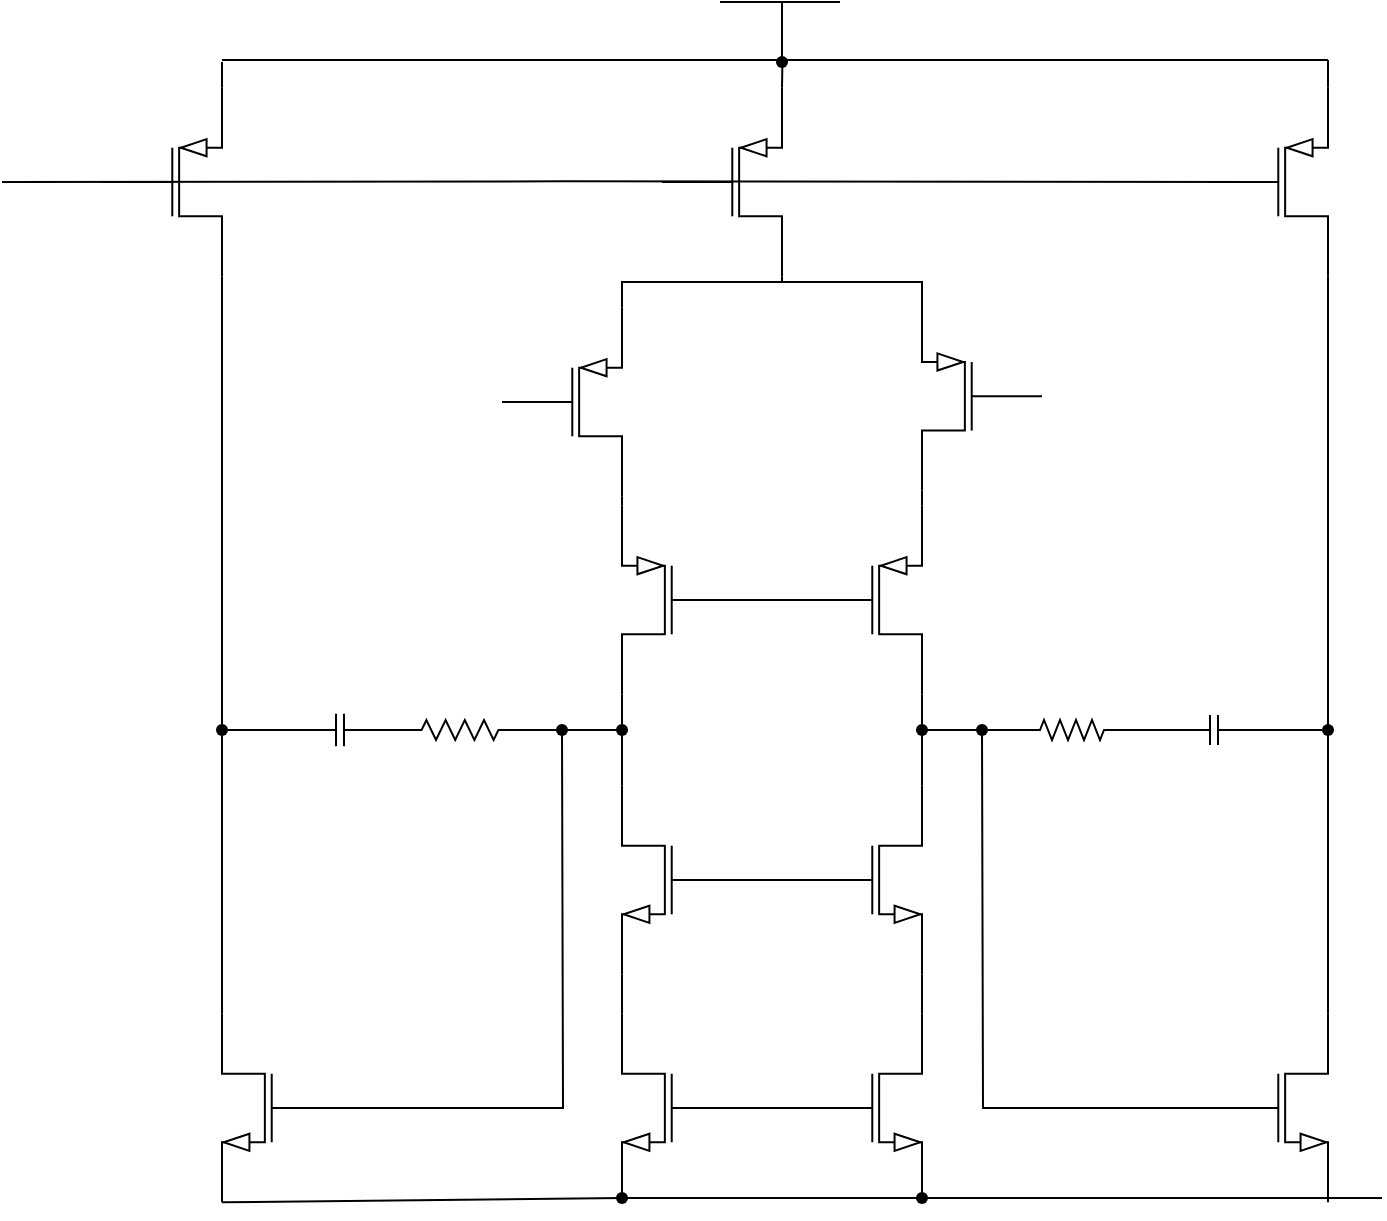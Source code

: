 <mxfile version="24.9.3">
  <diagram name="第 1 页" id="_vfEqkuIPtF0k-6MjBZb">
    <mxGraphModel dx="893" dy="487" grid="1" gridSize="10" guides="1" tooltips="1" connect="1" arrows="1" fold="1" page="1" pageScale="1" pageWidth="827" pageHeight="1169" math="0" shadow="0">
      <root>
        <mxCell id="0" />
        <mxCell id="1" parent="0" />
        <mxCell id="2-OeauLspyQQJwICCulJ-5" style="edgeStyle=orthogonalEdgeStyle;rounded=0;orthogonalLoop=1;jettySize=auto;html=1;exitX=1;exitY=0;exitDx=0;exitDy=0;exitPerimeter=0;endArrow=none;endFill=0;" edge="1" parent="1" source="2-OeauLspyQQJwICCulJ-1">
          <mxGeometry relative="1" as="geometry">
            <mxPoint x="420.2" y="91" as="targetPoint" />
          </mxGeometry>
        </mxCell>
        <mxCell id="2-OeauLspyQQJwICCulJ-1" value="" style="verticalLabelPosition=bottom;shadow=0;dashed=0;align=center;html=1;verticalAlign=top;shape=mxgraph.electrical.transistors.pmos;pointerEvents=1;" vertex="1" parent="1">
          <mxGeometry x="360" y="101" width="60" height="100" as="geometry" />
        </mxCell>
        <mxCell id="2-OeauLspyQQJwICCulJ-2" value="" style="endArrow=none;html=1;rounded=0;" edge="1" parent="1">
          <mxGeometry width="50" height="50" relative="1" as="geometry">
            <mxPoint x="389" y="61" as="sourcePoint" />
            <mxPoint x="449" y="61" as="targetPoint" />
          </mxGeometry>
        </mxCell>
        <mxCell id="2-OeauLspyQQJwICCulJ-3" value="" style="endArrow=none;html=1;rounded=0;" edge="1" parent="1">
          <mxGeometry width="50" height="50" relative="1" as="geometry">
            <mxPoint x="140" y="90" as="sourcePoint" />
            <mxPoint x="693" y="90" as="targetPoint" />
            <Array as="points">
              <mxPoint x="420" y="90" />
            </Array>
          </mxGeometry>
        </mxCell>
        <mxCell id="2-OeauLspyQQJwICCulJ-4" value="" style="endArrow=none;html=1;rounded=0;" edge="1" parent="1" source="2-OeauLspyQQJwICCulJ-11">
          <mxGeometry width="50" height="50" relative="1" as="geometry">
            <mxPoint x="420" y="91" as="sourcePoint" />
            <mxPoint x="420" y="61" as="targetPoint" />
          </mxGeometry>
        </mxCell>
        <mxCell id="2-OeauLspyQQJwICCulJ-6" value="" style="verticalLabelPosition=bottom;shadow=0;dashed=0;align=center;html=1;verticalAlign=top;shape=mxgraph.electrical.transistors.pmos;pointerEvents=1;" vertex="1" parent="1">
          <mxGeometry x="80" y="101" width="60" height="100" as="geometry" />
        </mxCell>
        <mxCell id="2-OeauLspyQQJwICCulJ-10" value="" style="endArrow=none;html=1;rounded=0;" edge="1" parent="1" target="2-OeauLspyQQJwICCulJ-11">
          <mxGeometry width="50" height="50" relative="1" as="geometry">
            <mxPoint x="420" y="91" as="sourcePoint" />
            <mxPoint x="420" y="61" as="targetPoint" />
          </mxGeometry>
        </mxCell>
        <mxCell id="2-OeauLspyQQJwICCulJ-11" value="" style="shape=waypoint;sketch=0;fillStyle=solid;size=6;pointerEvents=1;points=[];fillColor=none;resizable=0;rotatable=0;perimeter=centerPerimeter;snapToPoint=1;fontFamily=Helvetica;fontSize=11;fontColor=default;labelBackgroundColor=default;" vertex="1" parent="1">
          <mxGeometry x="410" y="81" width="20" height="20" as="geometry" />
        </mxCell>
        <mxCell id="2-OeauLspyQQJwICCulJ-16" style="edgeStyle=orthogonalEdgeStyle;shape=connector;rounded=0;orthogonalLoop=1;jettySize=auto;html=1;exitX=1;exitY=0;exitDx=0;exitDy=0;exitPerimeter=0;strokeColor=default;align=center;verticalAlign=middle;fontFamily=Helvetica;fontSize=11;fontColor=default;labelBackgroundColor=default;endArrow=none;endFill=0;entryX=1;entryY=1;entryDx=0;entryDy=0;entryPerimeter=0;" edge="1" parent="1" source="2-OeauLspyQQJwICCulJ-13" target="2-OeauLspyQQJwICCulJ-1">
          <mxGeometry relative="1" as="geometry">
            <mxPoint x="339.667" y="201.0" as="targetPoint" />
            <Array as="points">
              <mxPoint x="340" y="201" />
              <mxPoint x="420" y="201" />
            </Array>
          </mxGeometry>
        </mxCell>
        <mxCell id="2-OeauLspyQQJwICCulJ-13" value="" style="verticalLabelPosition=bottom;shadow=0;dashed=0;align=center;html=1;verticalAlign=top;shape=mxgraph.electrical.transistors.pmos;pointerEvents=1;" vertex="1" parent="1">
          <mxGeometry x="280" y="211" width="60" height="100" as="geometry" />
        </mxCell>
        <mxCell id="2-OeauLspyQQJwICCulJ-18" style="edgeStyle=orthogonalEdgeStyle;shape=connector;rounded=0;orthogonalLoop=1;jettySize=auto;html=1;exitX=1;exitY=0;exitDx=0;exitDy=0;exitPerimeter=0;strokeColor=default;align=center;verticalAlign=middle;fontFamily=Helvetica;fontSize=11;fontColor=default;labelBackgroundColor=default;endArrow=none;endFill=0;" edge="1" parent="1" source="2-OeauLspyQQJwICCulJ-17">
          <mxGeometry relative="1" as="geometry">
            <mxPoint x="420" y="201" as="targetPoint" />
            <Array as="points">
              <mxPoint x="490" y="201" />
            </Array>
          </mxGeometry>
        </mxCell>
        <mxCell id="2-OeauLspyQQJwICCulJ-17" value="" style="verticalLabelPosition=bottom;shadow=0;dashed=0;align=center;html=1;verticalAlign=top;shape=mxgraph.electrical.transistors.pmos;pointerEvents=1;flipV=0;flipH=1;" vertex="1" parent="1">
          <mxGeometry x="490" y="208.14" width="60" height="100" as="geometry" />
        </mxCell>
        <mxCell id="2-OeauLspyQQJwICCulJ-19" value="" style="verticalLabelPosition=bottom;shadow=0;dashed=0;align=center;html=1;verticalAlign=top;shape=mxgraph.electrical.transistors.pmos;pointerEvents=1;flipV=0;flipH=1;" vertex="1" parent="1">
          <mxGeometry x="340" y="310" width="60" height="100" as="geometry" />
        </mxCell>
        <mxCell id="2-OeauLspyQQJwICCulJ-30" value="" style="edgeStyle=orthogonalEdgeStyle;shape=connector;rounded=0;orthogonalLoop=1;jettySize=auto;html=1;strokeColor=default;align=center;verticalAlign=middle;fontFamily=Helvetica;fontSize=11;fontColor=default;labelBackgroundColor=default;endArrow=none;endFill=0;" edge="1" parent="1" source="2-OeauLspyQQJwICCulJ-20" target="2-OeauLspyQQJwICCulJ-19">
          <mxGeometry relative="1" as="geometry" />
        </mxCell>
        <mxCell id="2-OeauLspyQQJwICCulJ-20" value="" style="verticalLabelPosition=bottom;shadow=0;dashed=0;align=center;html=1;verticalAlign=top;shape=mxgraph.electrical.transistors.pmos;pointerEvents=1;" vertex="1" parent="1">
          <mxGeometry x="430" y="310" width="60" height="100" as="geometry" />
        </mxCell>
        <mxCell id="2-OeauLspyQQJwICCulJ-29" value="" style="edgeStyle=orthogonalEdgeStyle;shape=connector;rounded=0;orthogonalLoop=1;jettySize=auto;html=1;strokeColor=default;align=center;verticalAlign=middle;fontFamily=Helvetica;fontSize=11;fontColor=default;labelBackgroundColor=default;endArrow=none;endFill=0;" edge="1" parent="1" source="2-OeauLspyQQJwICCulJ-21" target="2-OeauLspyQQJwICCulJ-22">
          <mxGeometry relative="1" as="geometry" />
        </mxCell>
        <mxCell id="2-OeauLspyQQJwICCulJ-21" value="" style="verticalLabelPosition=bottom;shadow=0;dashed=0;align=center;html=1;verticalAlign=top;shape=mxgraph.electrical.transistors.nmos;pointerEvents=1;fontFamily=Helvetica;fontSize=11;fontColor=default;labelBackgroundColor=default;" vertex="1" parent="1">
          <mxGeometry x="430" y="450" width="60" height="100" as="geometry" />
        </mxCell>
        <mxCell id="2-OeauLspyQQJwICCulJ-22" value="" style="verticalLabelPosition=bottom;shadow=0;dashed=0;align=center;html=1;verticalAlign=top;shape=mxgraph.electrical.transistors.nmos;pointerEvents=1;fontFamily=Helvetica;fontSize=11;fontColor=default;labelBackgroundColor=default;flipH=1;" vertex="1" parent="1">
          <mxGeometry x="340" y="450" width="60" height="100" as="geometry" />
        </mxCell>
        <mxCell id="2-OeauLspyQQJwICCulJ-28" value="" style="edgeStyle=orthogonalEdgeStyle;shape=connector;rounded=0;orthogonalLoop=1;jettySize=auto;html=1;strokeColor=default;align=center;verticalAlign=middle;fontFamily=Helvetica;fontSize=11;fontColor=default;labelBackgroundColor=default;endArrow=none;endFill=0;" edge="1" parent="1" source="2-OeauLspyQQJwICCulJ-23" target="2-OeauLspyQQJwICCulJ-24">
          <mxGeometry relative="1" as="geometry" />
        </mxCell>
        <mxCell id="2-OeauLspyQQJwICCulJ-23" value="" style="verticalLabelPosition=bottom;shadow=0;dashed=0;align=center;html=1;verticalAlign=top;shape=mxgraph.electrical.transistors.nmos;pointerEvents=1;fontFamily=Helvetica;fontSize=11;fontColor=default;labelBackgroundColor=default;flipH=1;" vertex="1" parent="1">
          <mxGeometry x="340" y="564" width="60" height="100" as="geometry" />
        </mxCell>
        <mxCell id="2-OeauLspyQQJwICCulJ-24" value="" style="verticalLabelPosition=bottom;shadow=0;dashed=0;align=center;html=1;verticalAlign=top;shape=mxgraph.electrical.transistors.nmos;pointerEvents=1;fontFamily=Helvetica;fontSize=11;fontColor=default;labelBackgroundColor=default;flipH=0;" vertex="1" parent="1">
          <mxGeometry x="430" y="564" width="60" height="100" as="geometry" />
        </mxCell>
        <mxCell id="2-OeauLspyQQJwICCulJ-25" style="edgeStyle=orthogonalEdgeStyle;shape=connector;rounded=0;orthogonalLoop=1;jettySize=auto;html=1;exitX=1;exitY=1;exitDx=0;exitDy=0;exitPerimeter=0;entryX=1;entryY=0;entryDx=0;entryDy=0;entryPerimeter=0;strokeColor=default;align=center;verticalAlign=middle;fontFamily=Helvetica;fontSize=11;fontColor=default;labelBackgroundColor=default;endArrow=none;endFill=0;" edge="1" parent="1" source="2-OeauLspyQQJwICCulJ-13" target="2-OeauLspyQQJwICCulJ-19">
          <mxGeometry relative="1" as="geometry" />
        </mxCell>
        <mxCell id="2-OeauLspyQQJwICCulJ-26" style="edgeStyle=orthogonalEdgeStyle;shape=connector;rounded=0;orthogonalLoop=1;jettySize=auto;html=1;exitDx=0;exitDy=0;exitPerimeter=0;entryX=1;entryY=0;entryDx=0;entryDy=0;entryPerimeter=0;strokeColor=default;align=center;verticalAlign=middle;fontFamily=Helvetica;fontSize=11;fontColor=default;labelBackgroundColor=default;endArrow=none;endFill=0;" edge="1" parent="1" source="2-OeauLspyQQJwICCulJ-56" target="2-OeauLspyQQJwICCulJ-22">
          <mxGeometry relative="1" as="geometry" />
        </mxCell>
        <mxCell id="2-OeauLspyQQJwICCulJ-27" style="edgeStyle=orthogonalEdgeStyle;shape=connector;rounded=0;orthogonalLoop=1;jettySize=auto;html=1;exitX=1;exitY=1;exitDx=0;exitDy=0;exitPerimeter=0;entryX=1;entryY=0;entryDx=0;entryDy=0;entryPerimeter=0;strokeColor=default;align=center;verticalAlign=middle;fontFamily=Helvetica;fontSize=11;fontColor=default;labelBackgroundColor=default;endArrow=none;endFill=0;" edge="1" parent="1" source="2-OeauLspyQQJwICCulJ-22" target="2-OeauLspyQQJwICCulJ-23">
          <mxGeometry relative="1" as="geometry" />
        </mxCell>
        <mxCell id="2-OeauLspyQQJwICCulJ-32" style="edgeStyle=orthogonalEdgeStyle;shape=connector;rounded=0;orthogonalLoop=1;jettySize=auto;html=1;exitX=1;exitY=0;exitDx=0;exitDy=0;exitPerimeter=0;entryX=1;entryY=1;entryDx=0;entryDy=0;entryPerimeter=0;strokeColor=default;align=center;verticalAlign=middle;fontFamily=Helvetica;fontSize=11;fontColor=default;labelBackgroundColor=default;endArrow=none;endFill=0;" edge="1" parent="1" source="2-OeauLspyQQJwICCulJ-20" target="2-OeauLspyQQJwICCulJ-17">
          <mxGeometry relative="1" as="geometry" />
        </mxCell>
        <mxCell id="2-OeauLspyQQJwICCulJ-33" style="edgeStyle=orthogonalEdgeStyle;shape=connector;rounded=0;orthogonalLoop=1;jettySize=auto;html=1;exitDx=0;exitDy=0;exitPerimeter=0;entryX=1;entryY=0;entryDx=0;entryDy=0;entryPerimeter=0;strokeColor=default;align=center;verticalAlign=middle;fontFamily=Helvetica;fontSize=11;fontColor=default;labelBackgroundColor=default;endArrow=none;endFill=0;" edge="1" parent="1" source="2-OeauLspyQQJwICCulJ-49" target="2-OeauLspyQQJwICCulJ-21">
          <mxGeometry relative="1" as="geometry" />
        </mxCell>
        <mxCell id="2-OeauLspyQQJwICCulJ-34" style="edgeStyle=orthogonalEdgeStyle;shape=connector;rounded=0;orthogonalLoop=1;jettySize=auto;html=1;exitX=1;exitY=1;exitDx=0;exitDy=0;exitPerimeter=0;entryX=1;entryY=0;entryDx=0;entryDy=0;entryPerimeter=0;strokeColor=default;align=center;verticalAlign=middle;fontFamily=Helvetica;fontSize=11;fontColor=default;labelBackgroundColor=default;endArrow=none;endFill=0;" edge="1" parent="1" source="2-OeauLspyQQJwICCulJ-21" target="2-OeauLspyQQJwICCulJ-24">
          <mxGeometry relative="1" as="geometry" />
        </mxCell>
        <mxCell id="2-OeauLspyQQJwICCulJ-35" value="" style="endArrow=none;html=1;rounded=0;" edge="1" parent="1">
          <mxGeometry width="50" height="50" relative="1" as="geometry">
            <mxPoint x="490" y="659" as="sourcePoint" />
            <mxPoint x="720" y="659" as="targetPoint" />
            <Array as="points">
              <mxPoint x="370" y="659" />
            </Array>
          </mxGeometry>
        </mxCell>
        <mxCell id="2-OeauLspyQQJwICCulJ-37" value="" style="endArrow=none;html=1;rounded=0;exitX=1;exitY=1;exitDx=0;exitDy=0;exitPerimeter=0;" edge="1" parent="1" source="2-OeauLspyQQJwICCulJ-47" target="2-OeauLspyQQJwICCulJ-36">
          <mxGeometry width="50" height="50" relative="1" as="geometry">
            <mxPoint x="40" y="659" as="sourcePoint" />
            <mxPoint x="720" y="661" as="targetPoint" />
            <Array as="points" />
          </mxGeometry>
        </mxCell>
        <mxCell id="2-OeauLspyQQJwICCulJ-36" value="" style="shape=waypoint;sketch=0;fillStyle=solid;size=6;pointerEvents=1;points=[];fillColor=none;resizable=0;rotatable=0;perimeter=centerPerimeter;snapToPoint=1;fontFamily=Helvetica;fontSize=11;fontColor=default;labelBackgroundColor=default;" vertex="1" parent="1">
          <mxGeometry x="330" y="649" width="20" height="20" as="geometry" />
        </mxCell>
        <mxCell id="2-OeauLspyQQJwICCulJ-39" value="" style="endArrow=none;html=1;rounded=0;" edge="1" parent="1" source="2-OeauLspyQQJwICCulJ-36" target="2-OeauLspyQQJwICCulJ-38">
          <mxGeometry width="50" height="50" relative="1" as="geometry">
            <mxPoint x="340" y="659" as="sourcePoint" />
            <mxPoint x="720" y="661" as="targetPoint" />
            <Array as="points" />
          </mxGeometry>
        </mxCell>
        <mxCell id="2-OeauLspyQQJwICCulJ-38" value="" style="shape=waypoint;sketch=0;fillStyle=solid;size=6;pointerEvents=1;points=[];fillColor=none;resizable=0;rotatable=0;perimeter=centerPerimeter;snapToPoint=1;fontFamily=Helvetica;fontSize=11;fontColor=default;labelBackgroundColor=default;" vertex="1" parent="1">
          <mxGeometry x="480" y="649" width="20" height="20" as="geometry" />
        </mxCell>
        <mxCell id="2-OeauLspyQQJwICCulJ-45" style="edgeStyle=orthogonalEdgeStyle;shape=connector;rounded=0;orthogonalLoop=1;jettySize=auto;html=1;exitX=1;exitY=0;exitDx=0;exitDy=0;exitPerimeter=0;entryX=0.271;entryY=0.272;entryDx=0;entryDy=0;entryPerimeter=0;strokeColor=default;align=center;verticalAlign=middle;fontFamily=Helvetica;fontSize=11;fontColor=default;labelBackgroundColor=default;endArrow=none;endFill=0;" edge="1" parent="1" source="2-OeauLspyQQJwICCulJ-6">
          <mxGeometry relative="1" as="geometry">
            <mxPoint x="140" y="91" as="targetPoint" />
          </mxGeometry>
        </mxCell>
        <mxCell id="2-OeauLspyQQJwICCulJ-78" style="edgeStyle=orthogonalEdgeStyle;shape=connector;rounded=0;orthogonalLoop=1;jettySize=auto;html=1;exitX=0;exitY=0.5;exitDx=0;exitDy=0;exitPerimeter=0;strokeColor=default;align=center;verticalAlign=middle;fontFamily=Helvetica;fontSize=11;fontColor=default;labelBackgroundColor=default;endArrow=none;endFill=0;" edge="1" parent="1" source="2-OeauLspyQQJwICCulJ-47">
          <mxGeometry relative="1" as="geometry">
            <mxPoint x="310" y="425" as="targetPoint" />
          </mxGeometry>
        </mxCell>
        <mxCell id="2-OeauLspyQQJwICCulJ-47" value="" style="verticalLabelPosition=bottom;shadow=0;dashed=0;align=center;html=1;verticalAlign=top;shape=mxgraph.electrical.transistors.nmos;pointerEvents=1;fontFamily=Helvetica;fontSize=11;fontColor=default;labelBackgroundColor=default;flipH=1;" vertex="1" parent="1">
          <mxGeometry x="140" y="564" width="60" height="100" as="geometry" />
        </mxCell>
        <mxCell id="2-OeauLspyQQJwICCulJ-48" value="" style="shape=waypoint;sketch=0;fillStyle=solid;size=6;pointerEvents=1;points=[];fillColor=none;resizable=0;rotatable=0;perimeter=centerPerimeter;snapToPoint=1;fontFamily=Helvetica;fontSize=11;fontColor=default;labelBackgroundColor=default;" vertex="1" parent="1">
          <mxGeometry x="683" y="415.01" width="20" height="20" as="geometry" />
        </mxCell>
        <mxCell id="2-OeauLspyQQJwICCulJ-52" style="edgeStyle=orthogonalEdgeStyle;shape=connector;rounded=0;orthogonalLoop=1;jettySize=auto;html=1;exitDx=0;exitDy=0;exitPerimeter=0;strokeColor=default;align=center;verticalAlign=middle;fontFamily=Helvetica;fontSize=11;fontColor=default;labelBackgroundColor=default;endArrow=none;endFill=0;" edge="1" parent="1" source="2-OeauLspyQQJwICCulJ-80">
          <mxGeometry relative="1" as="geometry">
            <mxPoint x="340" y="425.103" as="targetPoint" />
          </mxGeometry>
        </mxCell>
        <mxCell id="2-OeauLspyQQJwICCulJ-50" value="" style="pointerEvents=1;verticalLabelPosition=bottom;shadow=0;dashed=0;align=center;html=1;verticalAlign=top;shape=mxgraph.electrical.resistors.resistor_2;fontFamily=Helvetica;fontSize=11;fontColor=default;labelBackgroundColor=default;" vertex="1" parent="1">
          <mxGeometry x="229" y="420" width="60" height="10" as="geometry" />
        </mxCell>
        <mxCell id="2-OeauLspyQQJwICCulJ-55" style="edgeStyle=orthogonalEdgeStyle;shape=connector;rounded=0;orthogonalLoop=1;jettySize=auto;html=1;exitX=0;exitY=0.5;exitDx=0;exitDy=0;exitPerimeter=0;strokeColor=default;align=center;verticalAlign=middle;fontFamily=Helvetica;fontSize=11;fontColor=default;labelBackgroundColor=default;endArrow=none;endFill=0;" edge="1" parent="1" source="2-OeauLspyQQJwICCulJ-53" target="2-OeauLspyQQJwICCulJ-49">
          <mxGeometry relative="1" as="geometry" />
        </mxCell>
        <mxCell id="2-OeauLspyQQJwICCulJ-53" value="" style="pointerEvents=1;verticalLabelPosition=bottom;shadow=0;dashed=0;align=center;html=1;verticalAlign=top;shape=mxgraph.electrical.resistors.resistor_2;fontFamily=Helvetica;fontSize=11;fontColor=default;labelBackgroundColor=default;" vertex="1" parent="1">
          <mxGeometry x="540" y="420" width="50" height="10" as="geometry" />
        </mxCell>
        <mxCell id="2-OeauLspyQQJwICCulJ-54" value="" style="edgeStyle=orthogonalEdgeStyle;shape=connector;rounded=0;orthogonalLoop=1;jettySize=auto;html=1;exitX=1;exitY=1;exitDx=0;exitDy=0;exitPerimeter=0;entryDx=0;entryDy=0;entryPerimeter=0;strokeColor=default;align=center;verticalAlign=middle;fontFamily=Helvetica;fontSize=11;fontColor=default;labelBackgroundColor=default;endArrow=none;endFill=0;" edge="1" parent="1" source="2-OeauLspyQQJwICCulJ-20" target="2-OeauLspyQQJwICCulJ-49">
          <mxGeometry relative="1" as="geometry">
            <mxPoint x="490" y="407" as="sourcePoint" />
            <mxPoint x="490" y="453" as="targetPoint" />
          </mxGeometry>
        </mxCell>
        <mxCell id="2-OeauLspyQQJwICCulJ-49" value="" style="shape=waypoint;sketch=0;fillStyle=solid;size=6;pointerEvents=1;points=[];fillColor=none;resizable=0;rotatable=0;perimeter=centerPerimeter;snapToPoint=1;fontFamily=Helvetica;fontSize=11;fontColor=default;labelBackgroundColor=default;" vertex="1" parent="1">
          <mxGeometry x="480" y="415" width="20" height="20" as="geometry" />
        </mxCell>
        <mxCell id="2-OeauLspyQQJwICCulJ-57" value="" style="edgeStyle=orthogonalEdgeStyle;shape=connector;rounded=0;orthogonalLoop=1;jettySize=auto;html=1;exitX=1;exitY=1;exitDx=0;exitDy=0;exitPerimeter=0;entryDx=0;entryDy=0;entryPerimeter=0;strokeColor=default;align=center;verticalAlign=middle;fontFamily=Helvetica;fontSize=11;fontColor=default;labelBackgroundColor=default;endArrow=none;endFill=0;" edge="1" parent="1" source="2-OeauLspyQQJwICCulJ-19" target="2-OeauLspyQQJwICCulJ-56">
          <mxGeometry relative="1" as="geometry">
            <mxPoint x="340" y="407" as="sourcePoint" />
            <mxPoint x="340" y="453" as="targetPoint" />
          </mxGeometry>
        </mxCell>
        <mxCell id="2-OeauLspyQQJwICCulJ-56" value="" style="shape=waypoint;sketch=0;fillStyle=solid;size=6;pointerEvents=1;points=[];fillColor=none;resizable=0;rotatable=0;perimeter=centerPerimeter;snapToPoint=1;fontFamily=Helvetica;fontSize=11;fontColor=default;labelBackgroundColor=default;" vertex="1" parent="1">
          <mxGeometry x="330" y="415" width="20" height="20" as="geometry" />
        </mxCell>
        <mxCell id="2-OeauLspyQQJwICCulJ-63" style="edgeStyle=orthogonalEdgeStyle;shape=connector;rounded=0;orthogonalLoop=1;jettySize=auto;html=1;exitX=0;exitY=0.5;exitDx=0;exitDy=0;exitPerimeter=0;strokeColor=default;align=center;verticalAlign=middle;fontFamily=Helvetica;fontSize=11;fontColor=default;labelBackgroundColor=default;endArrow=none;endFill=0;" edge="1" parent="1" source="2-OeauLspyQQJwICCulJ-58">
          <mxGeometry relative="1" as="geometry">
            <mxPoint x="140" y="425.103" as="targetPoint" />
          </mxGeometry>
        </mxCell>
        <mxCell id="2-OeauLspyQQJwICCulJ-58" value="" style="pointerEvents=1;verticalLabelPosition=bottom;shadow=0;dashed=0;align=center;html=1;verticalAlign=top;shape=mxgraph.electrical.capacitors.capacitor_1;fontFamily=Helvetica;fontSize=11;fontColor=default;labelBackgroundColor=default;" vertex="1" parent="1">
          <mxGeometry x="179" y="416.88" width="40" height="16.25" as="geometry" />
        </mxCell>
        <mxCell id="2-OeauLspyQQJwICCulJ-59" style="edgeStyle=orthogonalEdgeStyle;shape=connector;rounded=0;orthogonalLoop=1;jettySize=auto;html=1;exitX=1;exitY=0.5;exitDx=0;exitDy=0;exitPerimeter=0;entryX=0;entryY=0.5;entryDx=0;entryDy=0;entryPerimeter=0;strokeColor=default;align=center;verticalAlign=middle;fontFamily=Helvetica;fontSize=11;fontColor=default;labelBackgroundColor=default;endArrow=none;endFill=0;" edge="1" parent="1" source="2-OeauLspyQQJwICCulJ-58" target="2-OeauLspyQQJwICCulJ-50">
          <mxGeometry relative="1" as="geometry" />
        </mxCell>
        <mxCell id="2-OeauLspyQQJwICCulJ-74" style="edgeStyle=orthogonalEdgeStyle;shape=connector;rounded=0;orthogonalLoop=1;jettySize=auto;html=1;exitX=1;exitY=0.5;exitDx=0;exitDy=0;exitPerimeter=0;strokeColor=default;align=center;verticalAlign=middle;fontFamily=Helvetica;fontSize=11;fontColor=default;labelBackgroundColor=default;endArrow=none;endFill=0;" edge="1" parent="1" source="2-OeauLspyQQJwICCulJ-60">
          <mxGeometry relative="1" as="geometry">
            <mxPoint x="690.0" y="425.103" as="targetPoint" />
          </mxGeometry>
        </mxCell>
        <mxCell id="2-OeauLspyQQJwICCulJ-60" value="" style="pointerEvents=1;verticalLabelPosition=bottom;shadow=0;dashed=0;align=center;html=1;verticalAlign=top;shape=mxgraph.electrical.capacitors.capacitor_1;fontFamily=Helvetica;fontSize=11;fontColor=default;labelBackgroundColor=default;" vertex="1" parent="1">
          <mxGeometry x="616" y="417.5" width="40" height="15" as="geometry" />
        </mxCell>
        <mxCell id="2-OeauLspyQQJwICCulJ-61" style="edgeStyle=orthogonalEdgeStyle;shape=connector;rounded=0;orthogonalLoop=1;jettySize=auto;html=1;exitX=0;exitY=0.5;exitDx=0;exitDy=0;exitPerimeter=0;entryX=1;entryY=0.5;entryDx=0;entryDy=0;entryPerimeter=0;strokeColor=default;align=center;verticalAlign=middle;fontFamily=Helvetica;fontSize=11;fontColor=default;labelBackgroundColor=default;endArrow=none;endFill=0;" edge="1" parent="1" source="2-OeauLspyQQJwICCulJ-60" target="2-OeauLspyQQJwICCulJ-53">
          <mxGeometry relative="1" as="geometry" />
        </mxCell>
        <mxCell id="2-OeauLspyQQJwICCulJ-62" style="edgeStyle=orthogonalEdgeStyle;shape=connector;rounded=0;orthogonalLoop=1;jettySize=auto;html=1;exitDx=0;exitDy=0;exitPerimeter=0;entryX=1;entryY=0;entryDx=0;entryDy=0;entryPerimeter=0;strokeColor=default;align=center;verticalAlign=middle;fontFamily=Helvetica;fontSize=11;fontColor=default;labelBackgroundColor=default;endArrow=none;endFill=0;" edge="1" parent="1" source="2-OeauLspyQQJwICCulJ-76" target="2-OeauLspyQQJwICCulJ-47">
          <mxGeometry relative="1" as="geometry" />
        </mxCell>
        <mxCell id="2-OeauLspyQQJwICCulJ-79" style="edgeStyle=orthogonalEdgeStyle;shape=connector;rounded=0;orthogonalLoop=1;jettySize=auto;html=1;exitX=0;exitY=0.5;exitDx=0;exitDy=0;exitPerimeter=0;strokeColor=default;align=center;verticalAlign=middle;fontFamily=Helvetica;fontSize=11;fontColor=default;labelBackgroundColor=default;endArrow=none;endFill=0;" edge="1" parent="1" source="2-OeauLspyQQJwICCulJ-64">
          <mxGeometry relative="1" as="geometry">
            <mxPoint x="520" y="425" as="targetPoint" />
          </mxGeometry>
        </mxCell>
        <mxCell id="2-OeauLspyQQJwICCulJ-64" value="" style="verticalLabelPosition=bottom;shadow=0;dashed=0;align=center;html=1;verticalAlign=top;shape=mxgraph.electrical.transistors.nmos;pointerEvents=1;fontFamily=Helvetica;fontSize=11;fontColor=default;labelBackgroundColor=default;flipH=0;" vertex="1" parent="1">
          <mxGeometry x="633" y="564" width="60" height="100" as="geometry" />
        </mxCell>
        <mxCell id="2-OeauLspyQQJwICCulJ-72" style="edgeStyle=orthogonalEdgeStyle;shape=connector;rounded=0;orthogonalLoop=1;jettySize=auto;html=1;exitX=1;exitY=0;exitDx=0;exitDy=0;exitPerimeter=0;strokeColor=default;align=center;verticalAlign=middle;fontFamily=Helvetica;fontSize=11;fontColor=default;labelBackgroundColor=default;endArrow=none;endFill=0;" edge="1" parent="1" source="2-OeauLspyQQJwICCulJ-65">
          <mxGeometry relative="1" as="geometry">
            <mxPoint x="693" y="90" as="targetPoint" />
          </mxGeometry>
        </mxCell>
        <mxCell id="2-OeauLspyQQJwICCulJ-65" value="" style="verticalLabelPosition=bottom;shadow=0;dashed=0;align=center;html=1;verticalAlign=top;shape=mxgraph.electrical.transistors.pmos;pointerEvents=1;flipV=0;flipH=0;" vertex="1" parent="1">
          <mxGeometry x="633" y="101" width="60" height="100" as="geometry" />
        </mxCell>
        <mxCell id="2-OeauLspyQQJwICCulJ-66" style="edgeStyle=orthogonalEdgeStyle;shape=connector;rounded=0;orthogonalLoop=1;jettySize=auto;html=1;exitX=1;exitY=1;exitDx=0;exitDy=0;exitPerimeter=0;entryX=1;entryY=0;entryDx=0;entryDy=0;entryPerimeter=0;strokeColor=default;align=center;verticalAlign=middle;fontFamily=Helvetica;fontSize=11;fontColor=default;labelBackgroundColor=default;endArrow=none;endFill=0;" edge="1" parent="1" source="2-OeauLspyQQJwICCulJ-65" target="2-OeauLspyQQJwICCulJ-64">
          <mxGeometry relative="1" as="geometry" />
        </mxCell>
        <mxCell id="2-OeauLspyQQJwICCulJ-70" value="" style="endArrow=none;html=1;rounded=0;" edge="1" parent="1">
          <mxGeometry width="50" height="50" relative="1" as="geometry">
            <mxPoint x="30" y="151" as="sourcePoint" />
            <mxPoint x="660" y="151" as="targetPoint" />
            <Array as="points">
              <mxPoint x="310" y="150.66" />
            </Array>
          </mxGeometry>
        </mxCell>
        <mxCell id="2-OeauLspyQQJwICCulJ-77" value="" style="edgeStyle=orthogonalEdgeStyle;shape=connector;rounded=0;orthogonalLoop=1;jettySize=auto;html=1;exitX=1;exitY=1;exitDx=0;exitDy=0;exitPerimeter=0;entryDx=0;entryDy=0;entryPerimeter=0;strokeColor=default;align=center;verticalAlign=middle;fontFamily=Helvetica;fontSize=11;fontColor=default;labelBackgroundColor=default;endArrow=none;endFill=0;" edge="1" parent="1" source="2-OeauLspyQQJwICCulJ-6" target="2-OeauLspyQQJwICCulJ-76">
          <mxGeometry relative="1" as="geometry">
            <mxPoint x="140" y="198" as="sourcePoint" />
            <mxPoint x="140" y="567" as="targetPoint" />
          </mxGeometry>
        </mxCell>
        <mxCell id="2-OeauLspyQQJwICCulJ-76" value="" style="shape=waypoint;sketch=0;fillStyle=solid;size=6;pointerEvents=1;points=[];fillColor=none;resizable=0;rotatable=0;perimeter=centerPerimeter;snapToPoint=1;fontFamily=Helvetica;fontSize=11;fontColor=default;labelBackgroundColor=default;" vertex="1" parent="1">
          <mxGeometry x="130" y="415.01" width="20" height="20" as="geometry" />
        </mxCell>
        <mxCell id="2-OeauLspyQQJwICCulJ-81" value="" style="edgeStyle=orthogonalEdgeStyle;shape=connector;rounded=0;orthogonalLoop=1;jettySize=auto;html=1;exitX=1;exitY=0.5;exitDx=0;exitDy=0;exitPerimeter=0;strokeColor=default;align=center;verticalAlign=middle;fontFamily=Helvetica;fontSize=11;fontColor=default;labelBackgroundColor=default;endArrow=none;endFill=0;" edge="1" parent="1" source="2-OeauLspyQQJwICCulJ-50" target="2-OeauLspyQQJwICCulJ-80">
          <mxGeometry relative="1" as="geometry">
            <mxPoint x="340" y="425.103" as="targetPoint" />
            <mxPoint x="289" y="425" as="sourcePoint" />
          </mxGeometry>
        </mxCell>
        <mxCell id="2-OeauLspyQQJwICCulJ-80" value="" style="shape=waypoint;sketch=0;fillStyle=solid;size=6;pointerEvents=1;points=[];fillColor=none;resizable=0;rotatable=0;perimeter=centerPerimeter;snapToPoint=1;fontFamily=Helvetica;fontSize=11;fontColor=default;labelBackgroundColor=default;" vertex="1" parent="1">
          <mxGeometry x="300" y="415.01" width="20" height="20" as="geometry" />
        </mxCell>
        <mxCell id="2-OeauLspyQQJwICCulJ-82" value="" style="shape=waypoint;sketch=0;fillStyle=solid;size=6;pointerEvents=1;points=[];fillColor=none;resizable=0;rotatable=0;perimeter=centerPerimeter;snapToPoint=1;fontFamily=Helvetica;fontSize=11;fontColor=default;labelBackgroundColor=default;" vertex="1" parent="1">
          <mxGeometry x="510" y="415" width="20" height="20" as="geometry" />
        </mxCell>
      </root>
    </mxGraphModel>
  </diagram>
</mxfile>
